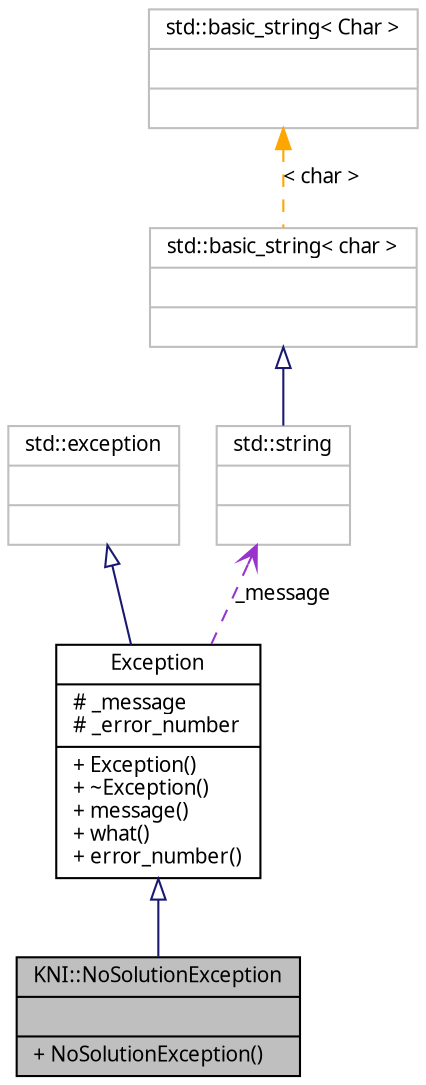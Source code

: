 digraph G
{
  edge [fontname="FreeSans.ttf",fontsize=10,labelfontname="FreeSans.ttf",labelfontsize=10];
  node [fontname="FreeSans.ttf",fontsize=10,shape=record];
  Node1 [label="{KNI::NoSolutionException\n||+ NoSolutionException()\l}",height=0.2,width=0.4,color="black", fillcolor="grey75", style="filled" fontcolor="black"];
  Node2 -> Node1 [dir=back,color="midnightblue",fontsize=10,style="solid",arrowtail="empty",fontname="FreeSans.ttf"];
  Node2 [label="{Exception\n|# _message\l# _error_number\l|+ Exception()\l+ ~Exception()\l+ message()\l+ what()\l+ error_number()\l}",height=0.2,width=0.4,color="black", fillcolor="white", style="filled",URL="$classException.html"];
  Node3 -> Node2 [dir=back,color="midnightblue",fontsize=10,style="solid",arrowtail="empty",fontname="FreeSans.ttf"];
  Node3 [label="{std::exception\n||}",height=0.2,width=0.4,color="grey75", fillcolor="white", style="filled",tooltip="STL class."];
  Node4 -> Node2 [dir=back,color="darkorchid3",fontsize=10,style="dashed",label="_message",arrowtail="open",fontname="FreeSans.ttf"];
  Node4 [label="{std::string\n||}",height=0.2,width=0.4,color="grey75", fillcolor="white", style="filled",tooltip="STL class."];
  Node5 -> Node4 [dir=back,color="midnightblue",fontsize=10,style="solid",arrowtail="empty",fontname="FreeSans.ttf"];
  Node5 [label="{std::basic_string\< char \>\n||}",height=0.2,width=0.4,color="grey75", fillcolor="white", style="filled"];
  Node6 -> Node5 [dir=back,color="orange",fontsize=10,style="dashed",label="\< char \>",fontname="FreeSans.ttf"];
  Node6 [label="{std::basic_string\< Char \>\n||}",height=0.2,width=0.4,color="grey75", fillcolor="white", style="filled",tooltip="STL class."];
}
